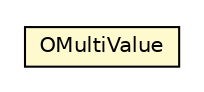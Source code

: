 #!/usr/local/bin/dot
#
# Class diagram 
# Generated by UMLGraph version R5_6-24-gf6e263 (http://www.umlgraph.org/)
#

digraph G {
	edge [fontname="Helvetica",fontsize=10,labelfontname="Helvetica",labelfontsize=10];
	node [fontname="Helvetica",fontsize=10,shape=plaintext];
	nodesep=0.25;
	ranksep=0.5;
	// com.orientechnologies.common.collection.OMultiValue
	c2528108 [label=<<table title="com.orientechnologies.common.collection.OMultiValue" border="0" cellborder="1" cellspacing="0" cellpadding="2" port="p" bgcolor="lemonChiffon" href="./OMultiValue.html">
		<tr><td><table border="0" cellspacing="0" cellpadding="1">
<tr><td align="center" balign="center"> OMultiValue </td></tr>
		</table></td></tr>
		</table>>, URL="./OMultiValue.html", fontname="Helvetica", fontcolor="black", fontsize=10.0];
}

